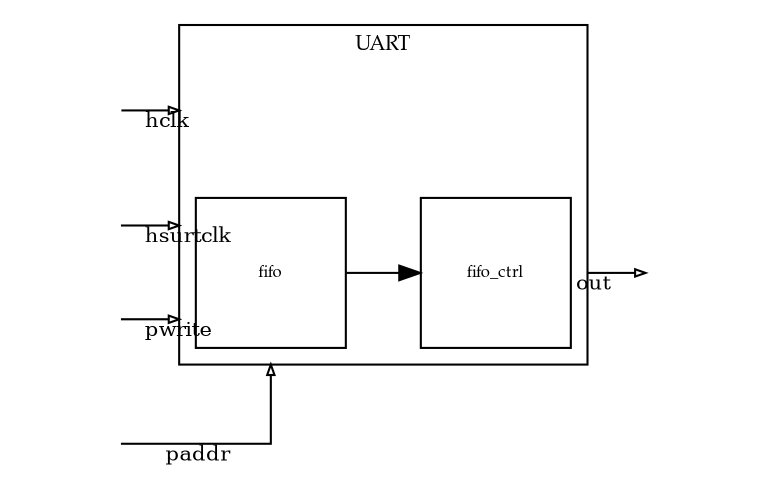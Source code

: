 digraph {
    graph [fontsize=10 fontname="Palatino" compound=true rankdir=LR splines=ortho];
    node [shape=record fontsize=10 fontname="Palatino"];

    subgraph cluster_0 {
        empty [label=secret style=invis]
        fifo [label=fifo fixedsize=true width=1 shape=box fontsize=8 height=1]
	    fifo_ctrl [label=fifo_ctrl fixedsize=true width=1 shape=box fontsize=8 height=1]
	    empty [label=secret style=invis]
        label = "UART";
        color=black;
    }

    // Edges between nodes render fine
    "fifo" -> "fifo_ctrl";

    // Edges that directly connect one cluster to another
    0 [label=secret style=invis]
		0 -> fifo [fontsize=10 arrowsize=0.5 arrowhead=empty xlabel=hclk constraint=true lhead=cluster_0]
	1 [label=secret style=invis]
		1 -> fifo [fontsize=10 arrowsize=0.5 arrowhead=empty xlabel=hsurtclk constraint=true lhead=cluster_0]
	2 [label=secret style=invis]
		2 -> fifo [fontsize=10 arrowsize=0.5 arrowhead=empty xlabel=pwrite constraint=true lhead=cluster_0]
	3 [label=secret style=invis]
		3 -> fifo [fontsize=10 arrowsize=0.5 arrowhead=empty xlabel=paddr constraint=true lhead=cluster_0]
	4 [label=secret style=invis]
		fifo_ctrl -> 4 [fontsize=10 arrowsize=0.5 arrowhead=empty xlabel=out constraint=true ltail=cluster_0]
}
